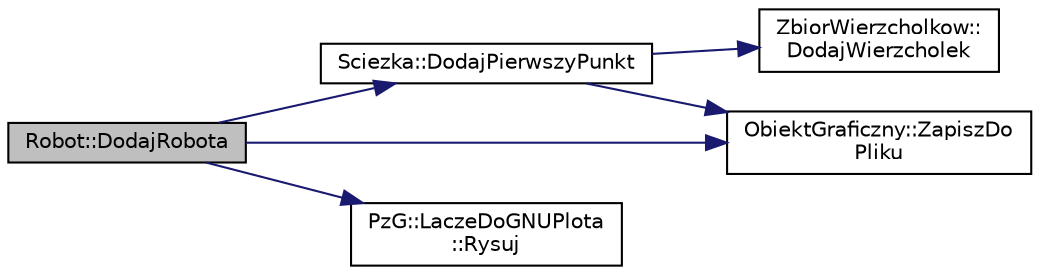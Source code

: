 digraph "Robot::DodajRobota"
{
  edge [fontname="Helvetica",fontsize="10",labelfontname="Helvetica",labelfontsize="10"];
  node [fontname="Helvetica",fontsize="10",shape=record];
  rankdir="LR";
  Node1 [label="Robot::DodajRobota",height=0.2,width=0.4,color="black", fillcolor="grey75", style="filled", fontcolor="black"];
  Node1 -> Node2 [color="midnightblue",fontsize="10",style="solid",fontname="Helvetica"];
  Node2 [label="Sciezka::DodajPierwszyPunkt",height=0.2,width=0.4,color="black", fillcolor="white", style="filled",URL="$classSciezka.html#a76862304460e6a2759f4e1085482cb9d",tooltip="Inicjalizuje pierwszy punkt linii. "];
  Node2 -> Node3 [color="midnightblue",fontsize="10",style="solid",fontname="Helvetica"];
  Node3 [label="ZbiorWierzcholkow::\lDodajWierzcholek",height=0.2,width=0.4,color="black", fillcolor="white", style="filled",URL="$classZbiorWierzcholkow.html#ab68a08af1a976a9207b6a5b6f676e01c",tooltip="Metoda dodająca nowy wierzchołek do kontenera. "];
  Node2 -> Node4 [color="midnightblue",fontsize="10",style="solid",fontname="Helvetica"];
  Node4 [label="ObiektGraficzny::ZapiszDo\lPliku",height=0.2,width=0.4,color="black", fillcolor="white", style="filled",URL="$classObiektGraficzny.html#ab081c0281377f2c48ccb7f463bf06510",tooltip="Metoda zapisuje do pliku współrzędne wierzchołków. "];
  Node1 -> Node5 [color="midnightblue",fontsize="10",style="solid",fontname="Helvetica"];
  Node5 [label="PzG::LaczeDoGNUPlota\l::Rysuj",height=0.2,width=0.4,color="black", fillcolor="white", style="filled",URL="$classPzG_1_1LaczeDoGNUPlota.html#a065f5b8402737cc62b0ad4f66d028335"];
  Node1 -> Node4 [color="midnightblue",fontsize="10",style="solid",fontname="Helvetica"];
}
